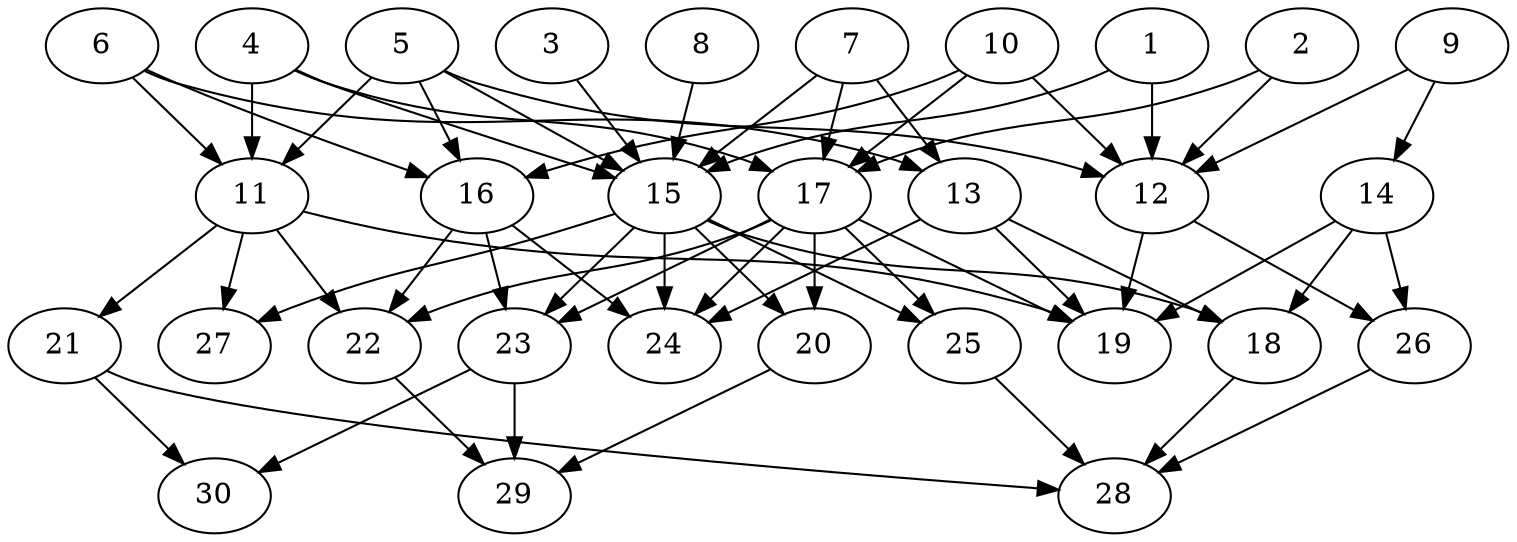 // DAG automatically generated by daggen at Thu Oct  3 14:04:18 2019
// ./daggen --dot -n 30 --ccr 0.4 --fat 0.7 --regular 0.5 --density 0.6 --mindata 5242880 --maxdata 52428800 
digraph G {
  1 [size="30684160", alpha="0.01", expect_size="12273664"] 
  1 -> 12 [size ="12273664"]
  1 -> 15 [size ="12273664"]
  2 [size="53007360", alpha="0.19", expect_size="21202944"] 
  2 -> 12 [size ="21202944"]
  2 -> 17 [size ="21202944"]
  3 [size="83883520", alpha="0.03", expect_size="33553408"] 
  3 -> 15 [size ="33553408"]
  4 [size="38346240", alpha="0.11", expect_size="15338496"] 
  4 -> 11 [size ="15338496"]
  4 -> 15 [size ="15338496"]
  4 -> 17 [size ="15338496"]
  5 [size="21061120", alpha="0.04", expect_size="8424448"] 
  5 -> 11 [size ="8424448"]
  5 -> 12 [size ="8424448"]
  5 -> 15 [size ="8424448"]
  5 -> 16 [size ="8424448"]
  6 [size="52375040", alpha="0.17", expect_size="20950016"] 
  6 -> 11 [size ="20950016"]
  6 -> 13 [size ="20950016"]
  6 -> 16 [size ="20950016"]
  7 [size="97292800", alpha="0.10", expect_size="38917120"] 
  7 -> 13 [size ="38917120"]
  7 -> 15 [size ="38917120"]
  7 -> 17 [size ="38917120"]
  8 [size="116889600", alpha="0.14", expect_size="46755840"] 
  8 -> 15 [size ="46755840"]
  9 [size="53237760", alpha="0.06", expect_size="21295104"] 
  9 -> 12 [size ="21295104"]
  9 -> 14 [size ="21295104"]
  10 [size="119262720", alpha="0.17", expect_size="47705088"] 
  10 -> 12 [size ="47705088"]
  10 -> 16 [size ="47705088"]
  10 -> 17 [size ="47705088"]
  11 [size="18795520", alpha="0.13", expect_size="7518208"] 
  11 -> 19 [size ="7518208"]
  11 -> 21 [size ="7518208"]
  11 -> 22 [size ="7518208"]
  11 -> 27 [size ="7518208"]
  12 [size="25804800", alpha="0.07", expect_size="10321920"] 
  12 -> 19 [size ="10321920"]
  12 -> 26 [size ="10321920"]
  13 [size="18595840", alpha="0.11", expect_size="7438336"] 
  13 -> 18 [size ="7438336"]
  13 -> 19 [size ="7438336"]
  13 -> 24 [size ="7438336"]
  14 [size="34780160", alpha="0.04", expect_size="13912064"] 
  14 -> 18 [size ="13912064"]
  14 -> 19 [size ="13912064"]
  14 -> 26 [size ="13912064"]
  15 [size="99484160", alpha="0.03", expect_size="39793664"] 
  15 -> 18 [size ="39793664"]
  15 -> 20 [size ="39793664"]
  15 -> 23 [size ="39793664"]
  15 -> 24 [size ="39793664"]
  15 -> 25 [size ="39793664"]
  15 -> 27 [size ="39793664"]
  16 [size="123522560", alpha="0.18", expect_size="49409024"] 
  16 -> 22 [size ="49409024"]
  16 -> 23 [size ="49409024"]
  16 -> 24 [size ="49409024"]
  17 [size="106936320", alpha="0.06", expect_size="42774528"] 
  17 -> 19 [size ="42774528"]
  17 -> 20 [size ="42774528"]
  17 -> 22 [size ="42774528"]
  17 -> 23 [size ="42774528"]
  17 -> 24 [size ="42774528"]
  17 -> 25 [size ="42774528"]
  18 [size="48320000", alpha="0.03", expect_size="19328000"] 
  18 -> 28 [size ="19328000"]
  19 [size="14254080", alpha="0.02", expect_size="5701632"] 
  20 [size="46766080", alpha="0.07", expect_size="18706432"] 
  20 -> 29 [size ="18706432"]
  21 [size="30046720", alpha="0.14", expect_size="12018688"] 
  21 -> 28 [size ="12018688"]
  21 -> 30 [size ="12018688"]
  22 [size="107944960", alpha="0.09", expect_size="43177984"] 
  22 -> 29 [size ="43177984"]
  23 [size="33410560", alpha="0.15", expect_size="13364224"] 
  23 -> 29 [size ="13364224"]
  23 -> 30 [size ="13364224"]
  24 [size="95910400", alpha="0.06", expect_size="38364160"] 
  25 [size="118691840", alpha="0.18", expect_size="47476736"] 
  25 -> 28 [size ="47476736"]
  26 [size="18526720", alpha="0.16", expect_size="7410688"] 
  26 -> 28 [size ="7410688"]
  27 [size="122055680", alpha="0.09", expect_size="48822272"] 
  28 [size="41326080", alpha="0.20", expect_size="16530432"] 
  29 [size="57502720", alpha="0.17", expect_size="23001088"] 
  30 [size="71541760", alpha="0.12", expect_size="28616704"] 
}
